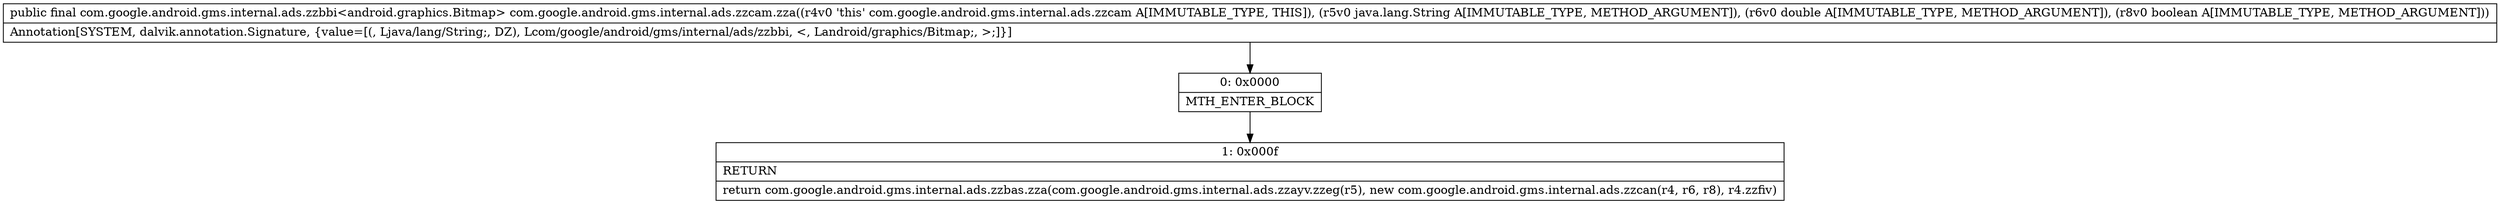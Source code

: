 digraph "CFG forcom.google.android.gms.internal.ads.zzcam.zza(Ljava\/lang\/String;DZ)Lcom\/google\/android\/gms\/internal\/ads\/zzbbi;" {
Node_0 [shape=record,label="{0\:\ 0x0000|MTH_ENTER_BLOCK\l}"];
Node_1 [shape=record,label="{1\:\ 0x000f|RETURN\l|return com.google.android.gms.internal.ads.zzbas.zza(com.google.android.gms.internal.ads.zzayv.zzeg(r5), new com.google.android.gms.internal.ads.zzcan(r4, r6, r8), r4.zzfiv)\l}"];
MethodNode[shape=record,label="{public final com.google.android.gms.internal.ads.zzbbi\<android.graphics.Bitmap\> com.google.android.gms.internal.ads.zzcam.zza((r4v0 'this' com.google.android.gms.internal.ads.zzcam A[IMMUTABLE_TYPE, THIS]), (r5v0 java.lang.String A[IMMUTABLE_TYPE, METHOD_ARGUMENT]), (r6v0 double A[IMMUTABLE_TYPE, METHOD_ARGUMENT]), (r8v0 boolean A[IMMUTABLE_TYPE, METHOD_ARGUMENT]))  | Annotation[SYSTEM, dalvik.annotation.Signature, \{value=[(, Ljava\/lang\/String;, DZ), Lcom\/google\/android\/gms\/internal\/ads\/zzbbi, \<, Landroid\/graphics\/Bitmap;, \>;]\}]\l}"];
MethodNode -> Node_0;
Node_0 -> Node_1;
}

